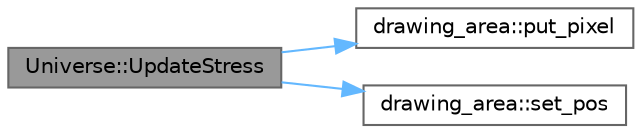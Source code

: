 digraph "Universe::UpdateStress"
{
 // LATEX_PDF_SIZE
  bgcolor="transparent";
  edge [fontname=Helvetica,fontsize=10,labelfontname=Helvetica,labelfontsize=10];
  node [fontname=Helvetica,fontsize=10,shape=box,height=0.2,width=0.4];
  rankdir="LR";
  Node1 [id="Node000001",label="Universe::UpdateStress",height=0.2,width=0.4,color="gray40", fillcolor="grey60", style="filled", fontcolor="black",tooltip=" "];
  Node1 -> Node2 [id="edge3_Node000001_Node000002",color="steelblue1",style="solid",tooltip=" "];
  Node2 [id="Node000002",label="drawing_area::put_pixel",height=0.2,width=0.4,color="grey40", fillcolor="white", style="filled",URL="$classdrawing__area.html#ade68ff7564fbccb60151b2d6d2a33ae6",tooltip="put pixel in current position with incremental address calculating to next right pixel"];
  Node1 -> Node3 [id="edge4_Node000001_Node000003",color="steelblue1",style="solid",tooltip=" "];
  Node3 [id="Node000003",label="drawing_area::set_pos",height=0.2,width=0.4,color="grey40", fillcolor="white", style="filled",URL="$classdrawing__area.html#a75001db2c7b8a610ee00b8017b117abb",tooltip="set current position. local_x could be bigger then size_x"];
}

